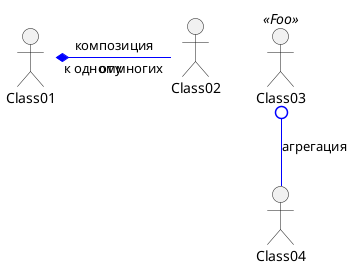 @startuml
skinparam class {
BackgroundColor LightGreen

ArrowColor Blue
BorderColor Red
BackgroundColor<<Foo>> Green
Border Color<<Foo>> Orange
}
skinparam stereotypeCBackgroundColor Magenta
skinparam stereotypeCBackgroundColor<< Foo >> Gray
Class01 <<<<Foo>> 
Class03 <<Foo>>
Class01 "к одному" *- "от многих" Class02 : композиция
Class03 0-- Class04 : агрегация
@enduml